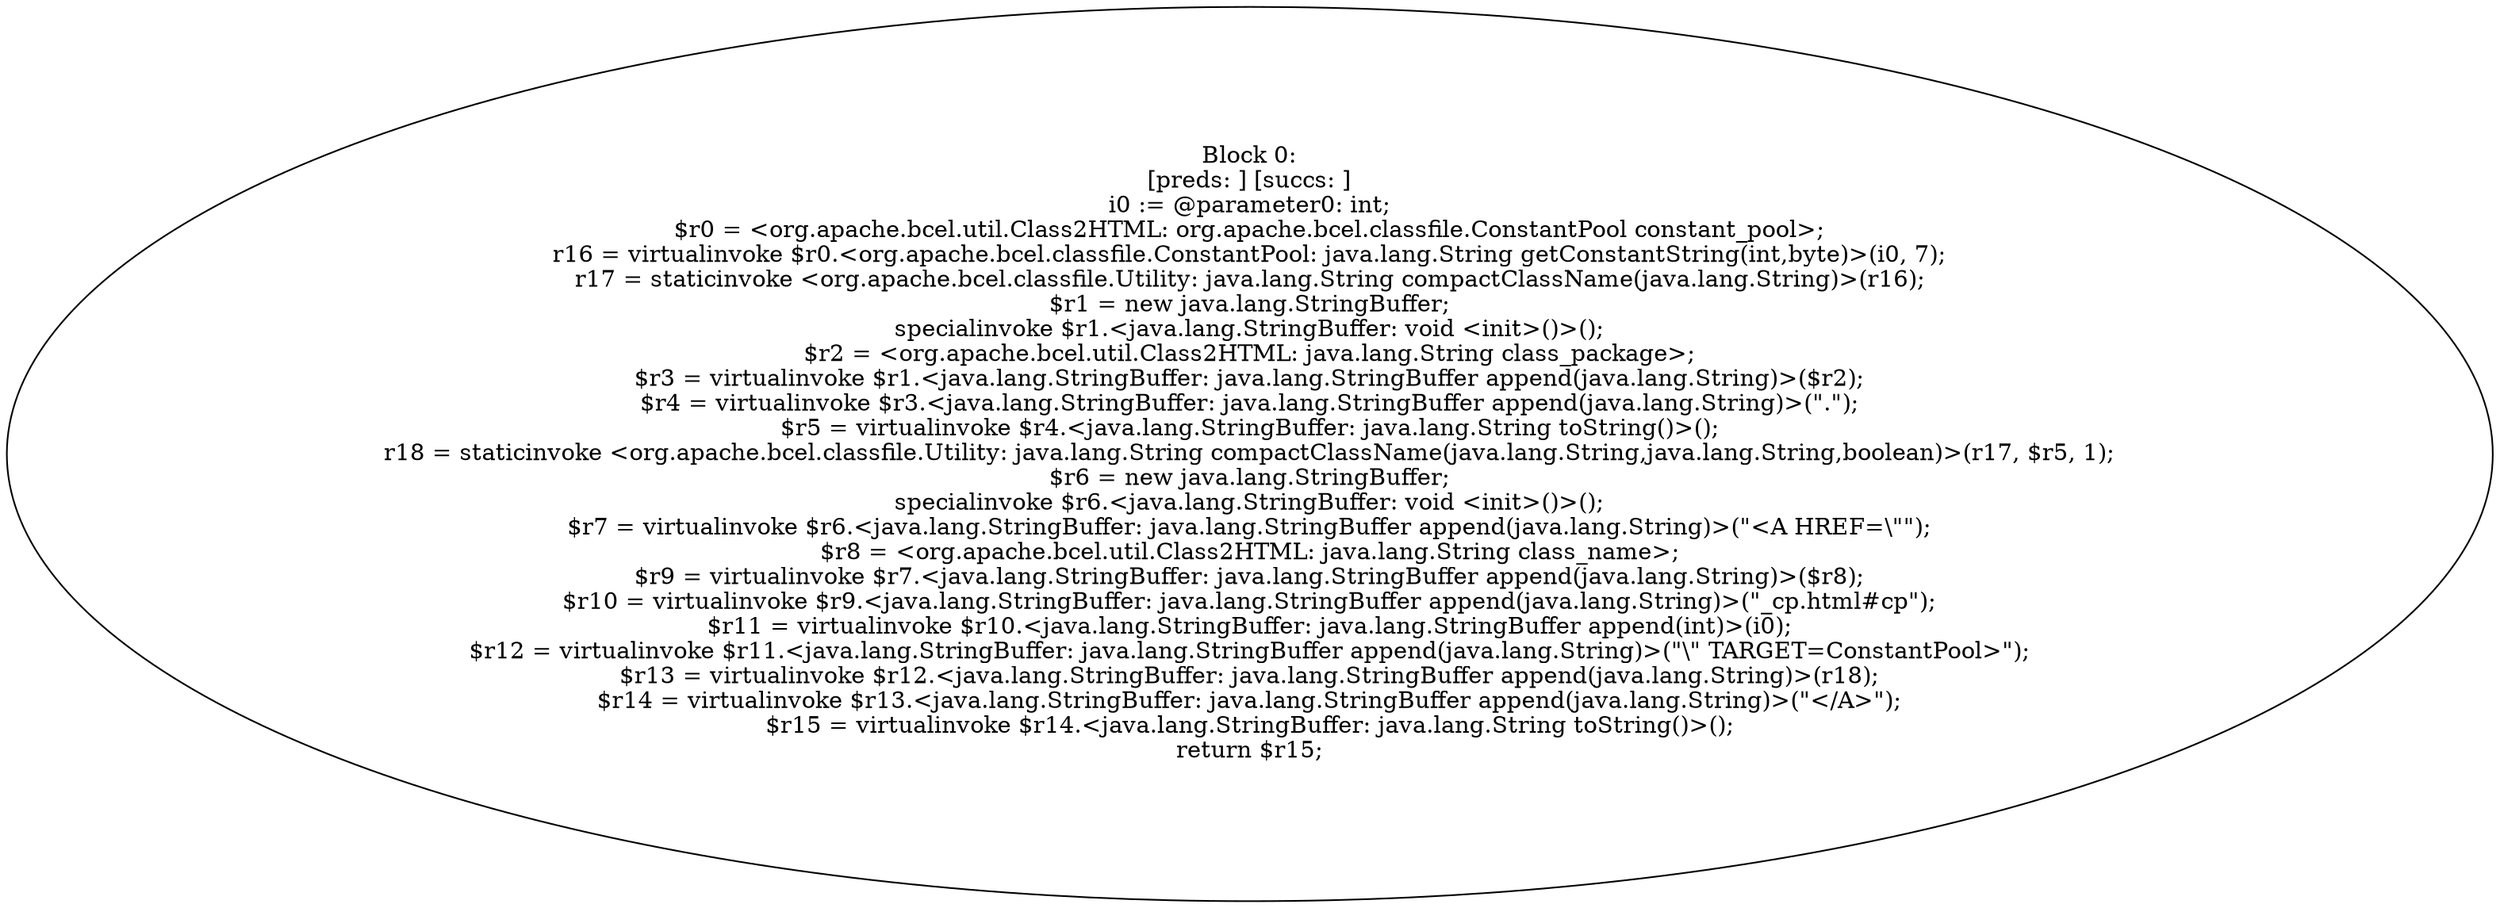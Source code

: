 digraph "unitGraph" {
    "Block 0:
[preds: ] [succs: ]
i0 := @parameter0: int;
$r0 = <org.apache.bcel.util.Class2HTML: org.apache.bcel.classfile.ConstantPool constant_pool>;
r16 = virtualinvoke $r0.<org.apache.bcel.classfile.ConstantPool: java.lang.String getConstantString(int,byte)>(i0, 7);
r17 = staticinvoke <org.apache.bcel.classfile.Utility: java.lang.String compactClassName(java.lang.String)>(r16);
$r1 = new java.lang.StringBuffer;
specialinvoke $r1.<java.lang.StringBuffer: void <init>()>();
$r2 = <org.apache.bcel.util.Class2HTML: java.lang.String class_package>;
$r3 = virtualinvoke $r1.<java.lang.StringBuffer: java.lang.StringBuffer append(java.lang.String)>($r2);
$r4 = virtualinvoke $r3.<java.lang.StringBuffer: java.lang.StringBuffer append(java.lang.String)>(\".\");
$r5 = virtualinvoke $r4.<java.lang.StringBuffer: java.lang.String toString()>();
r18 = staticinvoke <org.apache.bcel.classfile.Utility: java.lang.String compactClassName(java.lang.String,java.lang.String,boolean)>(r17, $r5, 1);
$r6 = new java.lang.StringBuffer;
specialinvoke $r6.<java.lang.StringBuffer: void <init>()>();
$r7 = virtualinvoke $r6.<java.lang.StringBuffer: java.lang.StringBuffer append(java.lang.String)>(\"<A HREF=\\\"\");
$r8 = <org.apache.bcel.util.Class2HTML: java.lang.String class_name>;
$r9 = virtualinvoke $r7.<java.lang.StringBuffer: java.lang.StringBuffer append(java.lang.String)>($r8);
$r10 = virtualinvoke $r9.<java.lang.StringBuffer: java.lang.StringBuffer append(java.lang.String)>(\"_cp.html#cp\");
$r11 = virtualinvoke $r10.<java.lang.StringBuffer: java.lang.StringBuffer append(int)>(i0);
$r12 = virtualinvoke $r11.<java.lang.StringBuffer: java.lang.StringBuffer append(java.lang.String)>(\"\\\" TARGET=ConstantPool>\");
$r13 = virtualinvoke $r12.<java.lang.StringBuffer: java.lang.StringBuffer append(java.lang.String)>(r18);
$r14 = virtualinvoke $r13.<java.lang.StringBuffer: java.lang.StringBuffer append(java.lang.String)>(\"</A>\");
$r15 = virtualinvoke $r14.<java.lang.StringBuffer: java.lang.String toString()>();
return $r15;
"
}
